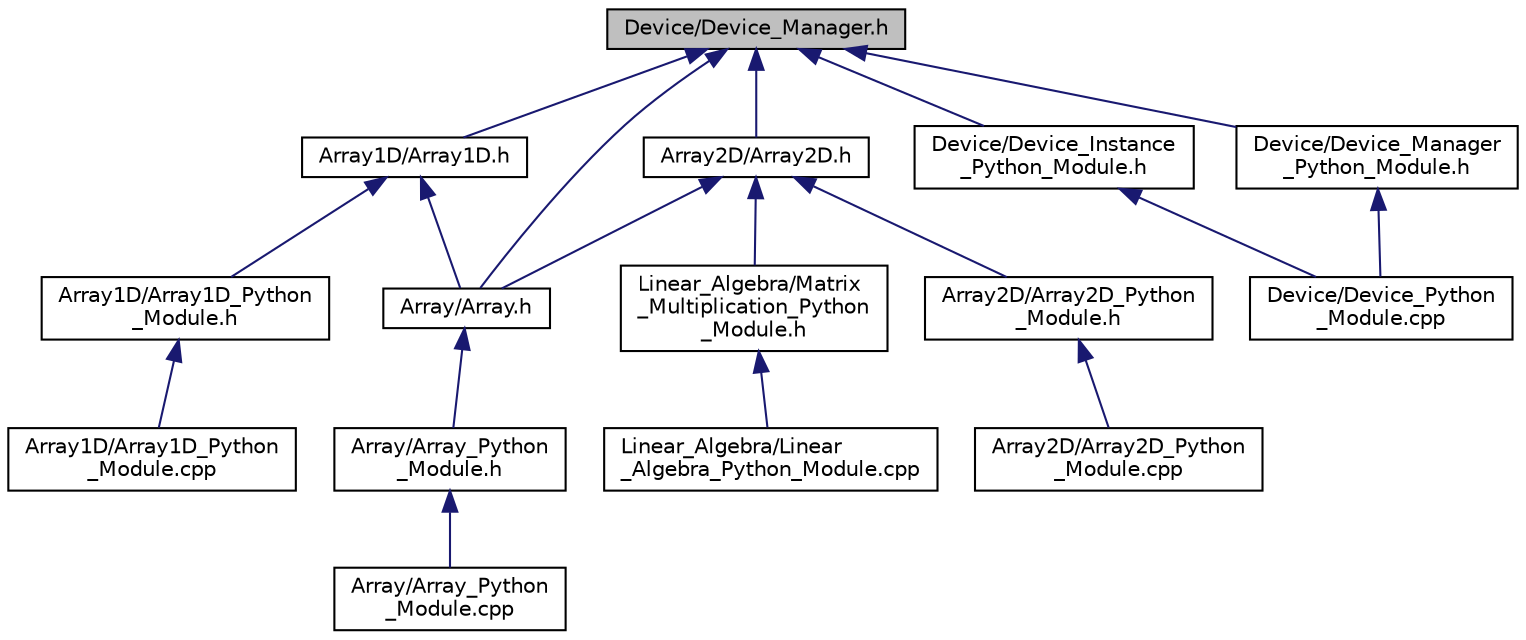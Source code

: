 digraph "Device/Device_Manager.h"
{
 // INTERACTIVE_SVG=YES
 // LATEX_PDF_SIZE
  bgcolor="transparent";
  edge [fontname="Helvetica",fontsize="10",labelfontname="Helvetica",labelfontsize="10"];
  node [fontname="Helvetica",fontsize="10",shape=record];
  Node1 [label="Device/Device_Manager.h",height=0.2,width=0.4,color="black", fillcolor="grey75", style="filled", fontcolor="black",tooltip="Device instance for device selection in PySYCL."];
  Node1 -> Node2 [dir="back",color="midnightblue",fontsize="10",style="solid",fontname="Helvetica"];
  Node2 [label="Array/Array.h",height=0.2,width=0.4,color="black",URL="$_array_8h.html",tooltip="Array in PySYCL."];
  Node2 -> Node3 [dir="back",color="midnightblue",fontsize="10",style="solid",fontname="Helvetica"];
  Node3 [label="Array/Array_Python\l_Module.h",height=0.2,width=0.4,color="black",URL="$_array___python___module_8h.html",tooltip="Python module for an array object in PySYCL."];
  Node3 -> Node4 [dir="back",color="midnightblue",fontsize="10",style="solid",fontname="Helvetica"];
  Node4 [label="Array/Array_Python\l_Module.cpp",height=0.2,width=0.4,color="black",URL="$_array___python___module_8cpp.html",tooltip="Python module for array in PySYCL."];
  Node1 -> Node5 [dir="back",color="midnightblue",fontsize="10",style="solid",fontname="Helvetica"];
  Node5 [label="Array1D/Array1D.h",height=0.2,width=0.4,color="black",URL="$_array1_d_8h.html",tooltip="Array1D in PySYCL."];
  Node5 -> Node2 [dir="back",color="midnightblue",fontsize="10",style="solid",fontname="Helvetica"];
  Node5 -> Node6 [dir="back",color="midnightblue",fontsize="10",style="solid",fontname="Helvetica"];
  Node6 [label="Array1D/Array1D_Python\l_Module.h",height=0.2,width=0.4,color="black",URL="$_array1_d___python___module_8h.html",tooltip="Python module for an array_1d object in PySYCL."];
  Node6 -> Node7 [dir="back",color="midnightblue",fontsize="10",style="solid",fontname="Helvetica"];
  Node7 [label="Array1D/Array1D_Python\l_Module.cpp",height=0.2,width=0.4,color="black",URL="$_array1_d___python___module_8cpp.html",tooltip="Python module for array_1d in PySYCL."];
  Node1 -> Node8 [dir="back",color="midnightblue",fontsize="10",style="solid",fontname="Helvetica"];
  Node8 [label="Array2D/Array2D.h",height=0.2,width=0.4,color="black",URL="$_array2_d_8h.html",tooltip="Array2D in PySYCL."];
  Node8 -> Node2 [dir="back",color="midnightblue",fontsize="10",style="solid",fontname="Helvetica"];
  Node8 -> Node9 [dir="back",color="midnightblue",fontsize="10",style="solid",fontname="Helvetica"];
  Node9 [label="Array2D/Array2D_Python\l_Module.h",height=0.2,width=0.4,color="black",URL="$_array2_d___python___module_8h.html",tooltip="Python module for an array_2d object in PySYCL."];
  Node9 -> Node10 [dir="back",color="midnightblue",fontsize="10",style="solid",fontname="Helvetica"];
  Node10 [label="Array2D/Array2D_Python\l_Module.cpp",height=0.2,width=0.4,color="black",URL="$_array2_d___python___module_8cpp.html",tooltip="Python module for array_2d in PySYCL."];
  Node8 -> Node11 [dir="back",color="midnightblue",fontsize="10",style="solid",fontname="Helvetica"];
  Node11 [label="Linear_Algebra/Matrix\l_Multiplication_Python\l_Module.h",height=0.2,width=0.4,color="black",URL="$_matrix___multiplication___python___module_8h.html",tooltip="Python module for a matrix multiplication in PySYCL."];
  Node11 -> Node12 [dir="back",color="midnightblue",fontsize="10",style="solid",fontname="Helvetica"];
  Node12 [label="Linear_Algebra/Linear\l_Algebra_Python_Module.cpp",height=0.2,width=0.4,color="black",URL="$_linear___algebra___python___module_8cpp.html",tooltip="Python module for linalg in PySYCL."];
  Node1 -> Node13 [dir="back",color="midnightblue",fontsize="10",style="solid",fontname="Helvetica"];
  Node13 [label="Device/Device_Instance\l_Python_Module.h",height=0.2,width=0.4,color="black",URL="$_device___instance___python___module_8h.html",tooltip="Python module for device instance in PySYCL."];
  Node13 -> Node14 [dir="back",color="midnightblue",fontsize="10",style="solid",fontname="Helvetica"];
  Node14 [label="Device/Device_Python\l_Module.cpp",height=0.2,width=0.4,color="black",URL="$_device___python___module_8cpp.html",tooltip="Python module for device in PySYCL."];
  Node1 -> Node15 [dir="back",color="midnightblue",fontsize="10",style="solid",fontname="Helvetica"];
  Node15 [label="Device/Device_Manager\l_Python_Module.h",height=0.2,width=0.4,color="black",URL="$_device___manager___python___module_8h.html",tooltip="Python module for device instance in PySYCL."];
  Node15 -> Node14 [dir="back",color="midnightblue",fontsize="10",style="solid",fontname="Helvetica"];
}
